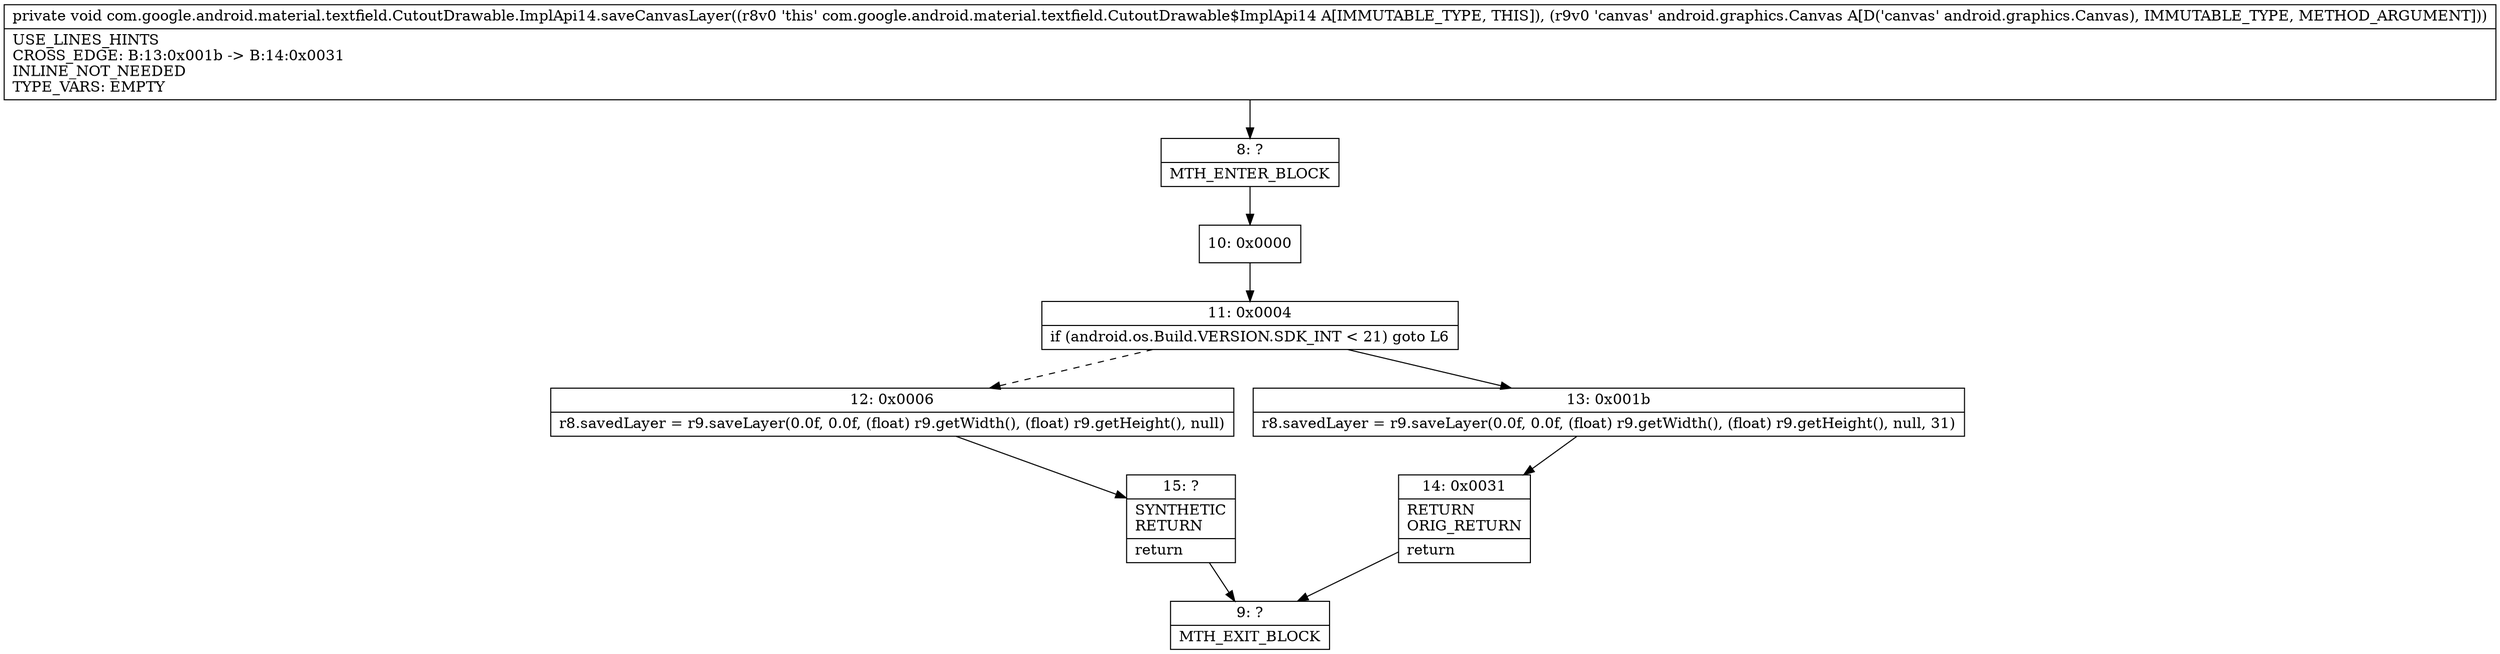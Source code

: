 digraph "CFG forcom.google.android.material.textfield.CutoutDrawable.ImplApi14.saveCanvasLayer(Landroid\/graphics\/Canvas;)V" {
Node_8 [shape=record,label="{8\:\ ?|MTH_ENTER_BLOCK\l}"];
Node_10 [shape=record,label="{10\:\ 0x0000}"];
Node_11 [shape=record,label="{11\:\ 0x0004|if (android.os.Build.VERSION.SDK_INT \< 21) goto L6\l}"];
Node_12 [shape=record,label="{12\:\ 0x0006|r8.savedLayer = r9.saveLayer(0.0f, 0.0f, (float) r9.getWidth(), (float) r9.getHeight(), null)\l}"];
Node_15 [shape=record,label="{15\:\ ?|SYNTHETIC\lRETURN\l|return\l}"];
Node_9 [shape=record,label="{9\:\ ?|MTH_EXIT_BLOCK\l}"];
Node_13 [shape=record,label="{13\:\ 0x001b|r8.savedLayer = r9.saveLayer(0.0f, 0.0f, (float) r9.getWidth(), (float) r9.getHeight(), null, 31)\l}"];
Node_14 [shape=record,label="{14\:\ 0x0031|RETURN\lORIG_RETURN\l|return\l}"];
MethodNode[shape=record,label="{private void com.google.android.material.textfield.CutoutDrawable.ImplApi14.saveCanvasLayer((r8v0 'this' com.google.android.material.textfield.CutoutDrawable$ImplApi14 A[IMMUTABLE_TYPE, THIS]), (r9v0 'canvas' android.graphics.Canvas A[D('canvas' android.graphics.Canvas), IMMUTABLE_TYPE, METHOD_ARGUMENT]))  | USE_LINES_HINTS\lCROSS_EDGE: B:13:0x001b \-\> B:14:0x0031\lINLINE_NOT_NEEDED\lTYPE_VARS: EMPTY\l}"];
MethodNode -> Node_8;Node_8 -> Node_10;
Node_10 -> Node_11;
Node_11 -> Node_12[style=dashed];
Node_11 -> Node_13;
Node_12 -> Node_15;
Node_15 -> Node_9;
Node_13 -> Node_14;
Node_14 -> Node_9;
}

